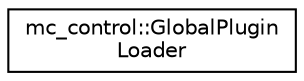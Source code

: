 digraph "Graphical Class Hierarchy"
{
 // INTERACTIVE_SVG=YES
  edge [fontname="Helvetica",fontsize="10",labelfontname="Helvetica",labelfontsize="10"];
  node [fontname="Helvetica",fontsize="10",shape=record];
  rankdir="LR";
  Node0 [label="mc_control::GlobalPlugin\lLoader",height=0.2,width=0.4,color="black", fillcolor="white", style="filled",URL="$structmc__control_1_1GlobalPluginLoader.html"];
}
